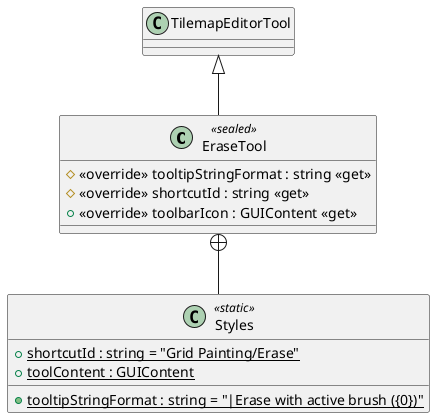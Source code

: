 @startuml
class EraseTool <<sealed>> {
    # <<override>> tooltipStringFormat : string <<get>>
    # <<override>> shortcutId : string <<get>>
    + <<override>> toolbarIcon : GUIContent <<get>>
}
class Styles <<static>> {
    + {static} tooltipStringFormat : string = "|Erase with active brush ({0&#125;)"
    + {static} shortcutId : string = "Grid Painting/Erase"
    + {static} toolContent : GUIContent
}
TilemapEditorTool <|-- EraseTool
EraseTool +-- Styles
@enduml

